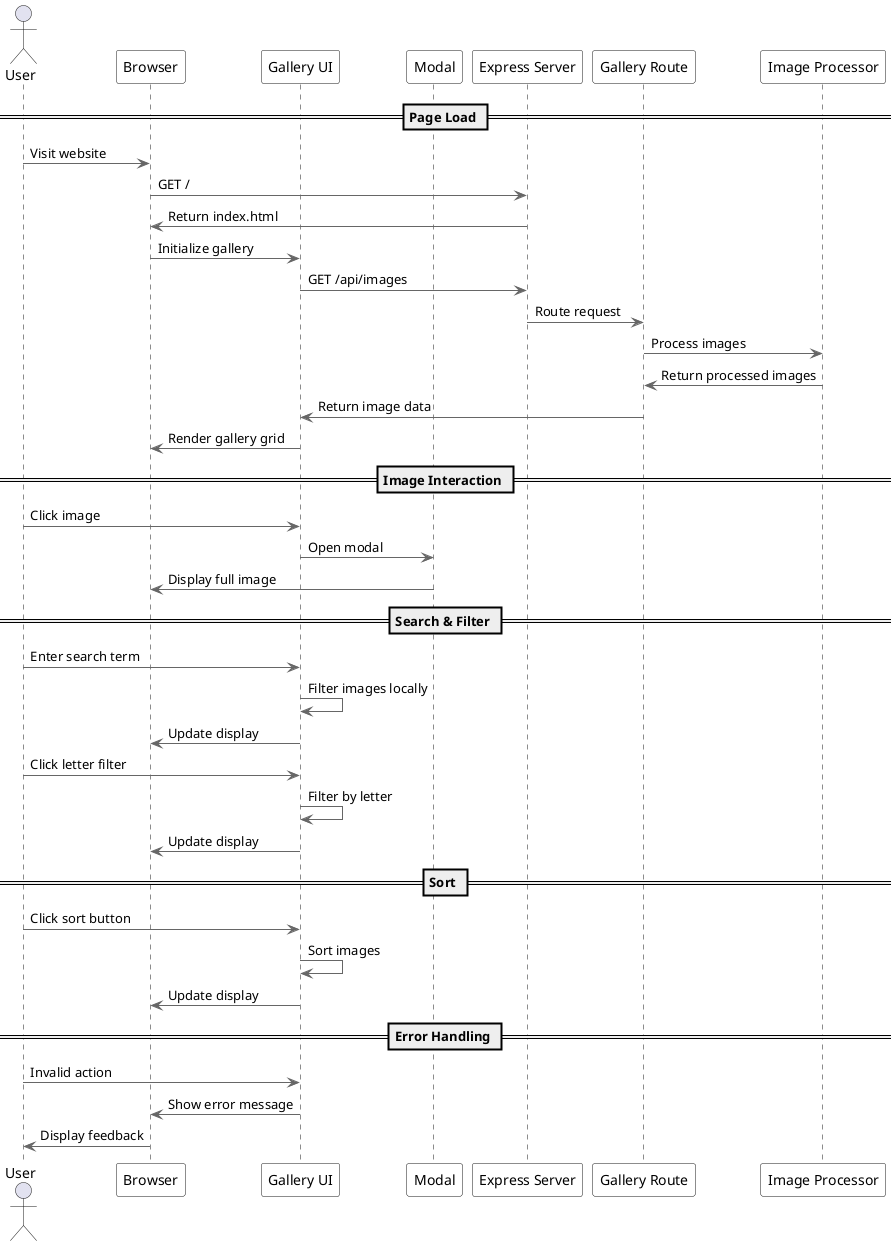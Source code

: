 @startuml Personal Website Sequence Diagram

skinparam sequence {
    ArrowColor #666666
    LifeLineBackgroundColor White
    ParticipantBackgroundColor White
}

actor User
participant "Browser" as B
participant "Gallery UI" as GUI
participant "Modal" as M
participant "Express Server" as S
participant "Gallery Route" as GR
participant "Image Processor" as IP

== Page Load ==
User -> B: Visit website
B -> S: GET /
S -> B: Return index.html
B -> GUI: Initialize gallery
GUI -> S: GET /api/images
S -> GR: Route request
GR -> IP: Process images
IP -> GR: Return processed images
GR -> GUI: Return image data
GUI -> B: Render gallery grid

== Image Interaction ==
User -> GUI: Click image
GUI -> M: Open modal
M -> B: Display full image

== Search & Filter ==
User -> GUI: Enter search term
GUI -> GUI: Filter images locally
GUI -> B: Update display

User -> GUI: Click letter filter
GUI -> GUI: Filter by letter
GUI -> B: Update display

== Sort ==
User -> GUI: Click sort button
GUI -> GUI: Sort images
GUI -> B: Update display

== Error Handling ==
User -> GUI: Invalid action
GUI -> B: Show error message
B -> User: Display feedback

@enduml

